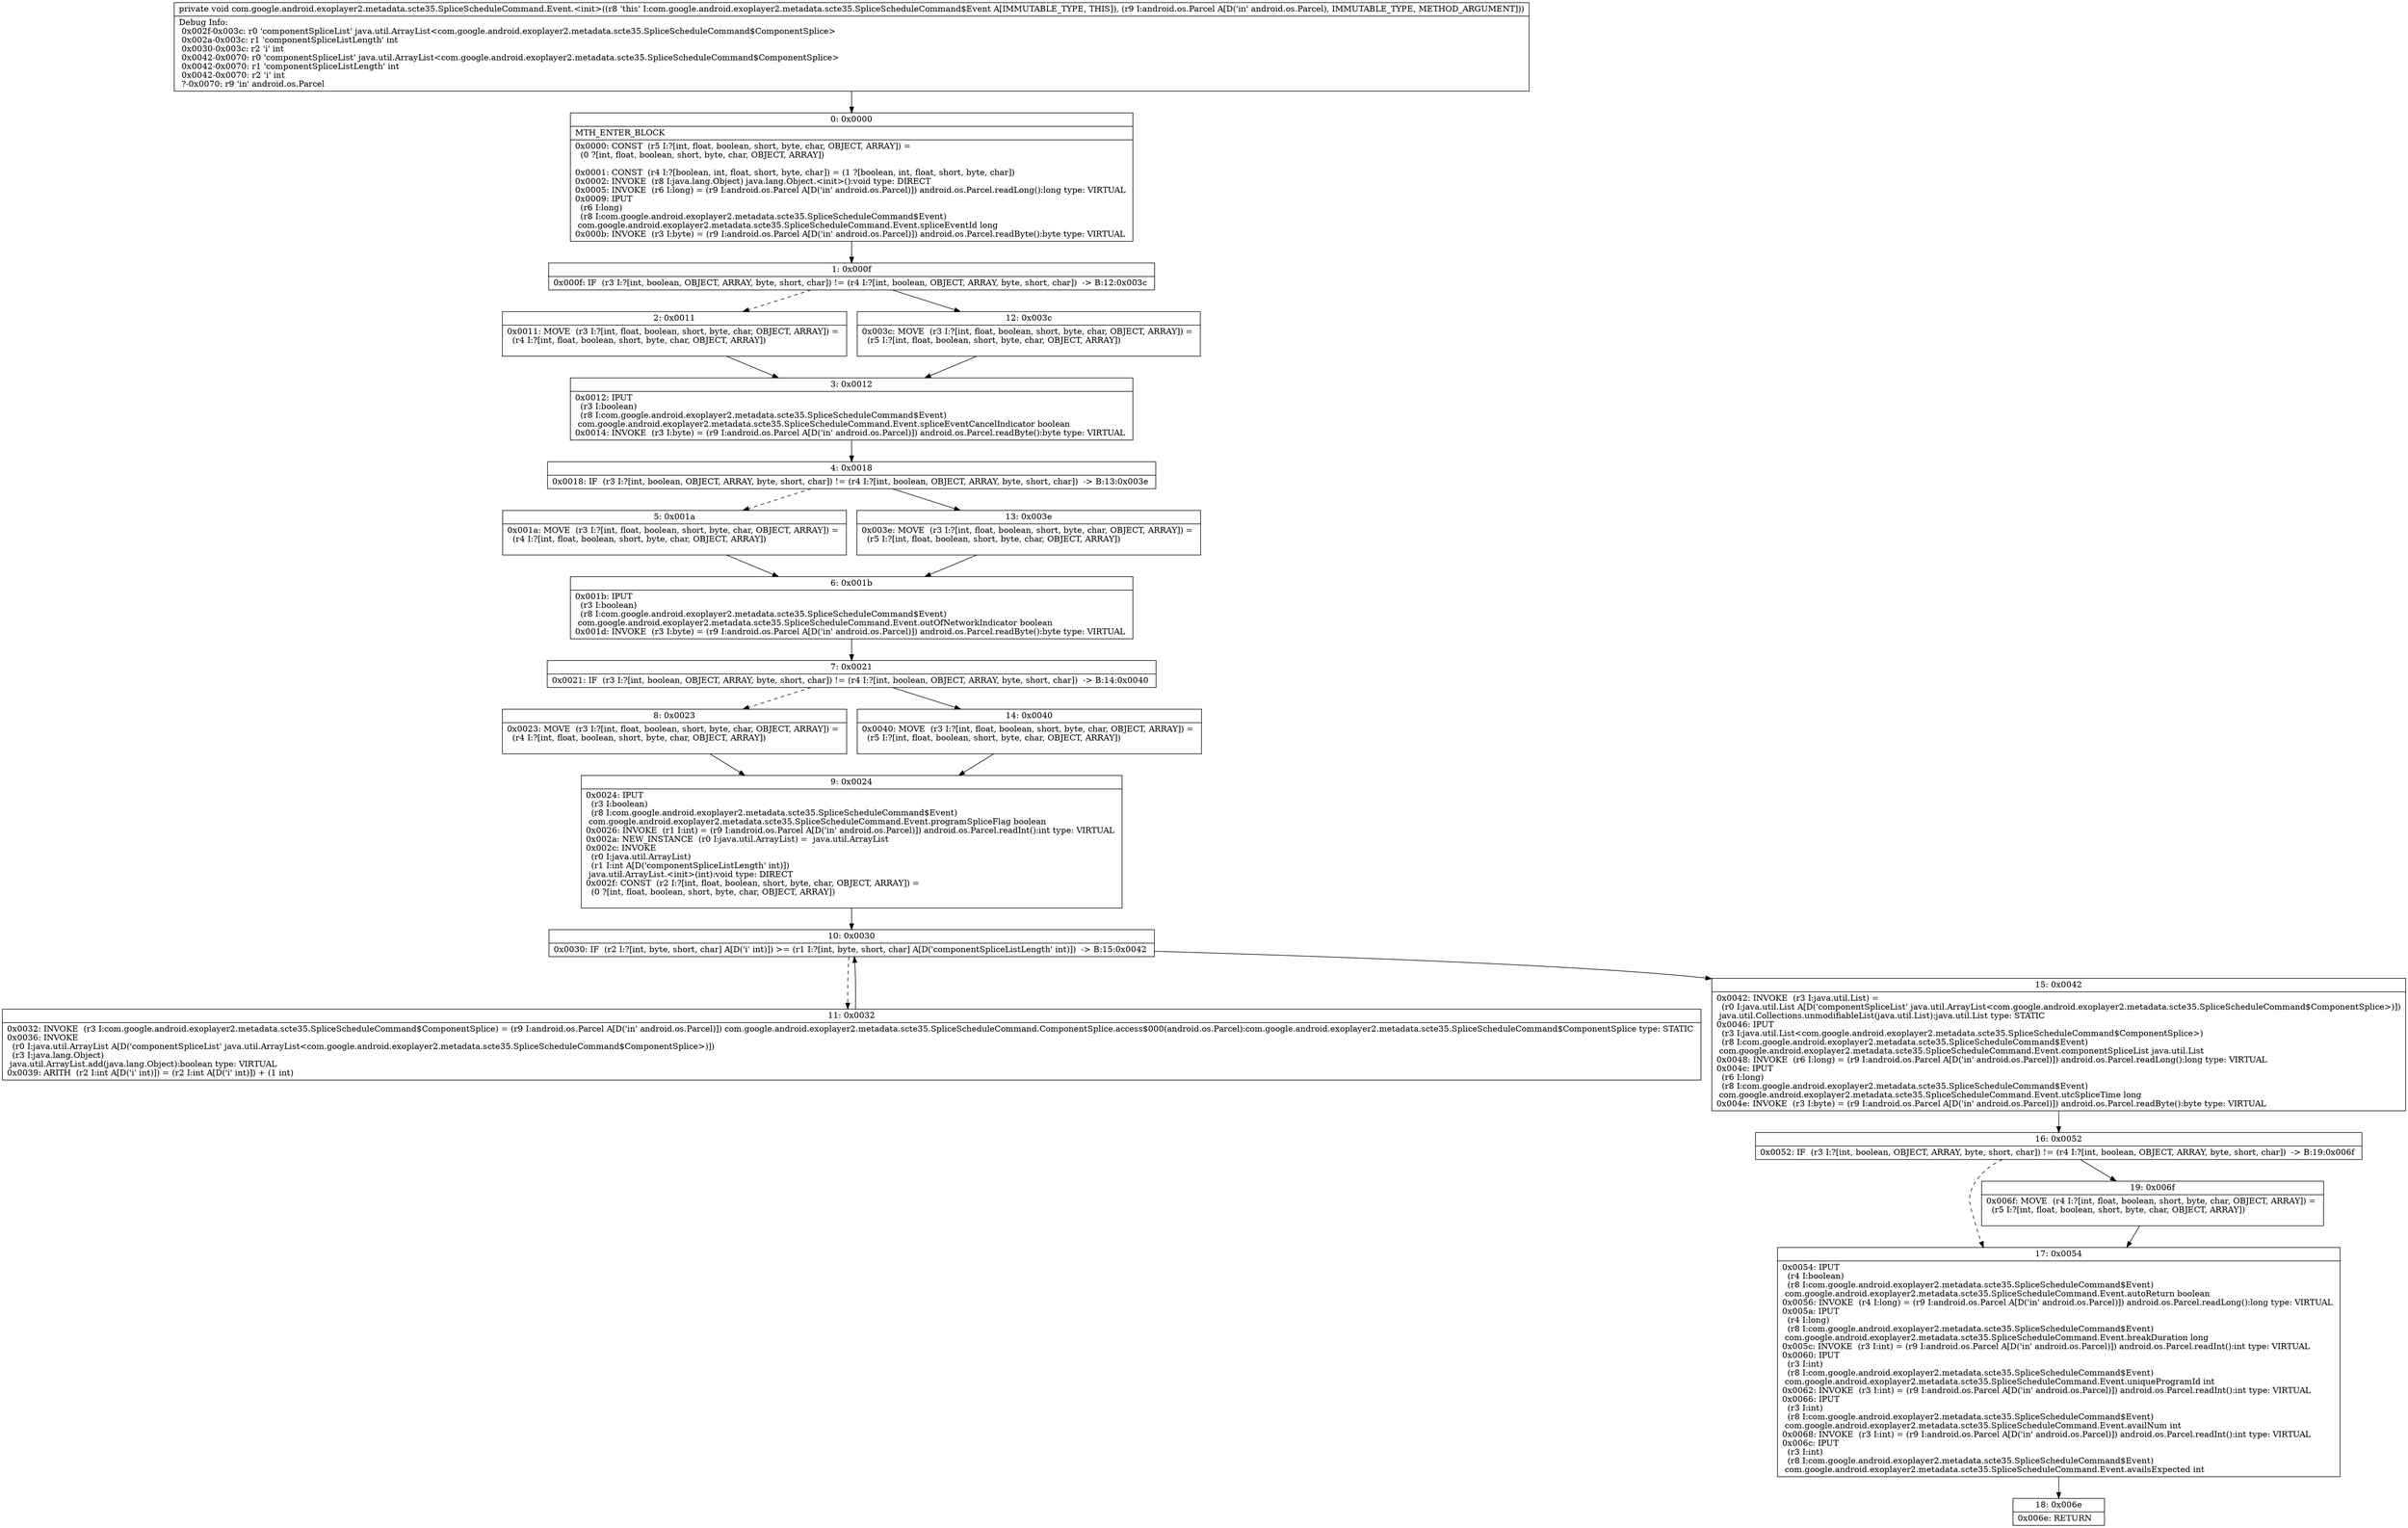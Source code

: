 digraph "CFG forcom.google.android.exoplayer2.metadata.scte35.SpliceScheduleCommand.Event.\<init\>(Landroid\/os\/Parcel;)V" {
Node_0 [shape=record,label="{0\:\ 0x0000|MTH_ENTER_BLOCK\l|0x0000: CONST  (r5 I:?[int, float, boolean, short, byte, char, OBJECT, ARRAY]) = \l  (0 ?[int, float, boolean, short, byte, char, OBJECT, ARRAY])\l \l0x0001: CONST  (r4 I:?[boolean, int, float, short, byte, char]) = (1 ?[boolean, int, float, short, byte, char]) \l0x0002: INVOKE  (r8 I:java.lang.Object) java.lang.Object.\<init\>():void type: DIRECT \l0x0005: INVOKE  (r6 I:long) = (r9 I:android.os.Parcel A[D('in' android.os.Parcel)]) android.os.Parcel.readLong():long type: VIRTUAL \l0x0009: IPUT  \l  (r6 I:long)\l  (r8 I:com.google.android.exoplayer2.metadata.scte35.SpliceScheduleCommand$Event)\l com.google.android.exoplayer2.metadata.scte35.SpliceScheduleCommand.Event.spliceEventId long \l0x000b: INVOKE  (r3 I:byte) = (r9 I:android.os.Parcel A[D('in' android.os.Parcel)]) android.os.Parcel.readByte():byte type: VIRTUAL \l}"];
Node_1 [shape=record,label="{1\:\ 0x000f|0x000f: IF  (r3 I:?[int, boolean, OBJECT, ARRAY, byte, short, char]) != (r4 I:?[int, boolean, OBJECT, ARRAY, byte, short, char])  \-\> B:12:0x003c \l}"];
Node_2 [shape=record,label="{2\:\ 0x0011|0x0011: MOVE  (r3 I:?[int, float, boolean, short, byte, char, OBJECT, ARRAY]) = \l  (r4 I:?[int, float, boolean, short, byte, char, OBJECT, ARRAY])\l \l}"];
Node_3 [shape=record,label="{3\:\ 0x0012|0x0012: IPUT  \l  (r3 I:boolean)\l  (r8 I:com.google.android.exoplayer2.metadata.scte35.SpliceScheduleCommand$Event)\l com.google.android.exoplayer2.metadata.scte35.SpliceScheduleCommand.Event.spliceEventCancelIndicator boolean \l0x0014: INVOKE  (r3 I:byte) = (r9 I:android.os.Parcel A[D('in' android.os.Parcel)]) android.os.Parcel.readByte():byte type: VIRTUAL \l}"];
Node_4 [shape=record,label="{4\:\ 0x0018|0x0018: IF  (r3 I:?[int, boolean, OBJECT, ARRAY, byte, short, char]) != (r4 I:?[int, boolean, OBJECT, ARRAY, byte, short, char])  \-\> B:13:0x003e \l}"];
Node_5 [shape=record,label="{5\:\ 0x001a|0x001a: MOVE  (r3 I:?[int, float, boolean, short, byte, char, OBJECT, ARRAY]) = \l  (r4 I:?[int, float, boolean, short, byte, char, OBJECT, ARRAY])\l \l}"];
Node_6 [shape=record,label="{6\:\ 0x001b|0x001b: IPUT  \l  (r3 I:boolean)\l  (r8 I:com.google.android.exoplayer2.metadata.scte35.SpliceScheduleCommand$Event)\l com.google.android.exoplayer2.metadata.scte35.SpliceScheduleCommand.Event.outOfNetworkIndicator boolean \l0x001d: INVOKE  (r3 I:byte) = (r9 I:android.os.Parcel A[D('in' android.os.Parcel)]) android.os.Parcel.readByte():byte type: VIRTUAL \l}"];
Node_7 [shape=record,label="{7\:\ 0x0021|0x0021: IF  (r3 I:?[int, boolean, OBJECT, ARRAY, byte, short, char]) != (r4 I:?[int, boolean, OBJECT, ARRAY, byte, short, char])  \-\> B:14:0x0040 \l}"];
Node_8 [shape=record,label="{8\:\ 0x0023|0x0023: MOVE  (r3 I:?[int, float, boolean, short, byte, char, OBJECT, ARRAY]) = \l  (r4 I:?[int, float, boolean, short, byte, char, OBJECT, ARRAY])\l \l}"];
Node_9 [shape=record,label="{9\:\ 0x0024|0x0024: IPUT  \l  (r3 I:boolean)\l  (r8 I:com.google.android.exoplayer2.metadata.scte35.SpliceScheduleCommand$Event)\l com.google.android.exoplayer2.metadata.scte35.SpliceScheduleCommand.Event.programSpliceFlag boolean \l0x0026: INVOKE  (r1 I:int) = (r9 I:android.os.Parcel A[D('in' android.os.Parcel)]) android.os.Parcel.readInt():int type: VIRTUAL \l0x002a: NEW_INSTANCE  (r0 I:java.util.ArrayList) =  java.util.ArrayList \l0x002c: INVOKE  \l  (r0 I:java.util.ArrayList)\l  (r1 I:int A[D('componentSpliceListLength' int)])\l java.util.ArrayList.\<init\>(int):void type: DIRECT \l0x002f: CONST  (r2 I:?[int, float, boolean, short, byte, char, OBJECT, ARRAY]) = \l  (0 ?[int, float, boolean, short, byte, char, OBJECT, ARRAY])\l \l}"];
Node_10 [shape=record,label="{10\:\ 0x0030|0x0030: IF  (r2 I:?[int, byte, short, char] A[D('i' int)]) \>= (r1 I:?[int, byte, short, char] A[D('componentSpliceListLength' int)])  \-\> B:15:0x0042 \l}"];
Node_11 [shape=record,label="{11\:\ 0x0032|0x0032: INVOKE  (r3 I:com.google.android.exoplayer2.metadata.scte35.SpliceScheduleCommand$ComponentSplice) = (r9 I:android.os.Parcel A[D('in' android.os.Parcel)]) com.google.android.exoplayer2.metadata.scte35.SpliceScheduleCommand.ComponentSplice.access$000(android.os.Parcel):com.google.android.exoplayer2.metadata.scte35.SpliceScheduleCommand$ComponentSplice type: STATIC \l0x0036: INVOKE  \l  (r0 I:java.util.ArrayList A[D('componentSpliceList' java.util.ArrayList\<com.google.android.exoplayer2.metadata.scte35.SpliceScheduleCommand$ComponentSplice\>)])\l  (r3 I:java.lang.Object)\l java.util.ArrayList.add(java.lang.Object):boolean type: VIRTUAL \l0x0039: ARITH  (r2 I:int A[D('i' int)]) = (r2 I:int A[D('i' int)]) + (1 int) \l}"];
Node_12 [shape=record,label="{12\:\ 0x003c|0x003c: MOVE  (r3 I:?[int, float, boolean, short, byte, char, OBJECT, ARRAY]) = \l  (r5 I:?[int, float, boolean, short, byte, char, OBJECT, ARRAY])\l \l}"];
Node_13 [shape=record,label="{13\:\ 0x003e|0x003e: MOVE  (r3 I:?[int, float, boolean, short, byte, char, OBJECT, ARRAY]) = \l  (r5 I:?[int, float, boolean, short, byte, char, OBJECT, ARRAY])\l \l}"];
Node_14 [shape=record,label="{14\:\ 0x0040|0x0040: MOVE  (r3 I:?[int, float, boolean, short, byte, char, OBJECT, ARRAY]) = \l  (r5 I:?[int, float, boolean, short, byte, char, OBJECT, ARRAY])\l \l}"];
Node_15 [shape=record,label="{15\:\ 0x0042|0x0042: INVOKE  (r3 I:java.util.List) = \l  (r0 I:java.util.List A[D('componentSpliceList' java.util.ArrayList\<com.google.android.exoplayer2.metadata.scte35.SpliceScheduleCommand$ComponentSplice\>)])\l java.util.Collections.unmodifiableList(java.util.List):java.util.List type: STATIC \l0x0046: IPUT  \l  (r3 I:java.util.List\<com.google.android.exoplayer2.metadata.scte35.SpliceScheduleCommand$ComponentSplice\>)\l  (r8 I:com.google.android.exoplayer2.metadata.scte35.SpliceScheduleCommand$Event)\l com.google.android.exoplayer2.metadata.scte35.SpliceScheduleCommand.Event.componentSpliceList java.util.List \l0x0048: INVOKE  (r6 I:long) = (r9 I:android.os.Parcel A[D('in' android.os.Parcel)]) android.os.Parcel.readLong():long type: VIRTUAL \l0x004c: IPUT  \l  (r6 I:long)\l  (r8 I:com.google.android.exoplayer2.metadata.scte35.SpliceScheduleCommand$Event)\l com.google.android.exoplayer2.metadata.scte35.SpliceScheduleCommand.Event.utcSpliceTime long \l0x004e: INVOKE  (r3 I:byte) = (r9 I:android.os.Parcel A[D('in' android.os.Parcel)]) android.os.Parcel.readByte():byte type: VIRTUAL \l}"];
Node_16 [shape=record,label="{16\:\ 0x0052|0x0052: IF  (r3 I:?[int, boolean, OBJECT, ARRAY, byte, short, char]) != (r4 I:?[int, boolean, OBJECT, ARRAY, byte, short, char])  \-\> B:19:0x006f \l}"];
Node_17 [shape=record,label="{17\:\ 0x0054|0x0054: IPUT  \l  (r4 I:boolean)\l  (r8 I:com.google.android.exoplayer2.metadata.scte35.SpliceScheduleCommand$Event)\l com.google.android.exoplayer2.metadata.scte35.SpliceScheduleCommand.Event.autoReturn boolean \l0x0056: INVOKE  (r4 I:long) = (r9 I:android.os.Parcel A[D('in' android.os.Parcel)]) android.os.Parcel.readLong():long type: VIRTUAL \l0x005a: IPUT  \l  (r4 I:long)\l  (r8 I:com.google.android.exoplayer2.metadata.scte35.SpliceScheduleCommand$Event)\l com.google.android.exoplayer2.metadata.scte35.SpliceScheduleCommand.Event.breakDuration long \l0x005c: INVOKE  (r3 I:int) = (r9 I:android.os.Parcel A[D('in' android.os.Parcel)]) android.os.Parcel.readInt():int type: VIRTUAL \l0x0060: IPUT  \l  (r3 I:int)\l  (r8 I:com.google.android.exoplayer2.metadata.scte35.SpliceScheduleCommand$Event)\l com.google.android.exoplayer2.metadata.scte35.SpliceScheduleCommand.Event.uniqueProgramId int \l0x0062: INVOKE  (r3 I:int) = (r9 I:android.os.Parcel A[D('in' android.os.Parcel)]) android.os.Parcel.readInt():int type: VIRTUAL \l0x0066: IPUT  \l  (r3 I:int)\l  (r8 I:com.google.android.exoplayer2.metadata.scte35.SpliceScheduleCommand$Event)\l com.google.android.exoplayer2.metadata.scte35.SpliceScheduleCommand.Event.availNum int \l0x0068: INVOKE  (r3 I:int) = (r9 I:android.os.Parcel A[D('in' android.os.Parcel)]) android.os.Parcel.readInt():int type: VIRTUAL \l0x006c: IPUT  \l  (r3 I:int)\l  (r8 I:com.google.android.exoplayer2.metadata.scte35.SpliceScheduleCommand$Event)\l com.google.android.exoplayer2.metadata.scte35.SpliceScheduleCommand.Event.availsExpected int \l}"];
Node_18 [shape=record,label="{18\:\ 0x006e|0x006e: RETURN   \l}"];
Node_19 [shape=record,label="{19\:\ 0x006f|0x006f: MOVE  (r4 I:?[int, float, boolean, short, byte, char, OBJECT, ARRAY]) = \l  (r5 I:?[int, float, boolean, short, byte, char, OBJECT, ARRAY])\l \l}"];
MethodNode[shape=record,label="{private void com.google.android.exoplayer2.metadata.scte35.SpliceScheduleCommand.Event.\<init\>((r8 'this' I:com.google.android.exoplayer2.metadata.scte35.SpliceScheduleCommand$Event A[IMMUTABLE_TYPE, THIS]), (r9 I:android.os.Parcel A[D('in' android.os.Parcel), IMMUTABLE_TYPE, METHOD_ARGUMENT]))  | Debug Info:\l  0x002f\-0x003c: r0 'componentSpliceList' java.util.ArrayList\<com.google.android.exoplayer2.metadata.scte35.SpliceScheduleCommand$ComponentSplice\>\l  0x002a\-0x003c: r1 'componentSpliceListLength' int\l  0x0030\-0x003c: r2 'i' int\l  0x0042\-0x0070: r0 'componentSpliceList' java.util.ArrayList\<com.google.android.exoplayer2.metadata.scte35.SpliceScheduleCommand$ComponentSplice\>\l  0x0042\-0x0070: r1 'componentSpliceListLength' int\l  0x0042\-0x0070: r2 'i' int\l  ?\-0x0070: r9 'in' android.os.Parcel\l}"];
MethodNode -> Node_0;
Node_0 -> Node_1;
Node_1 -> Node_2[style=dashed];
Node_1 -> Node_12;
Node_2 -> Node_3;
Node_3 -> Node_4;
Node_4 -> Node_5[style=dashed];
Node_4 -> Node_13;
Node_5 -> Node_6;
Node_6 -> Node_7;
Node_7 -> Node_8[style=dashed];
Node_7 -> Node_14;
Node_8 -> Node_9;
Node_9 -> Node_10;
Node_10 -> Node_11[style=dashed];
Node_10 -> Node_15;
Node_11 -> Node_10;
Node_12 -> Node_3;
Node_13 -> Node_6;
Node_14 -> Node_9;
Node_15 -> Node_16;
Node_16 -> Node_17[style=dashed];
Node_16 -> Node_19;
Node_17 -> Node_18;
Node_19 -> Node_17;
}

